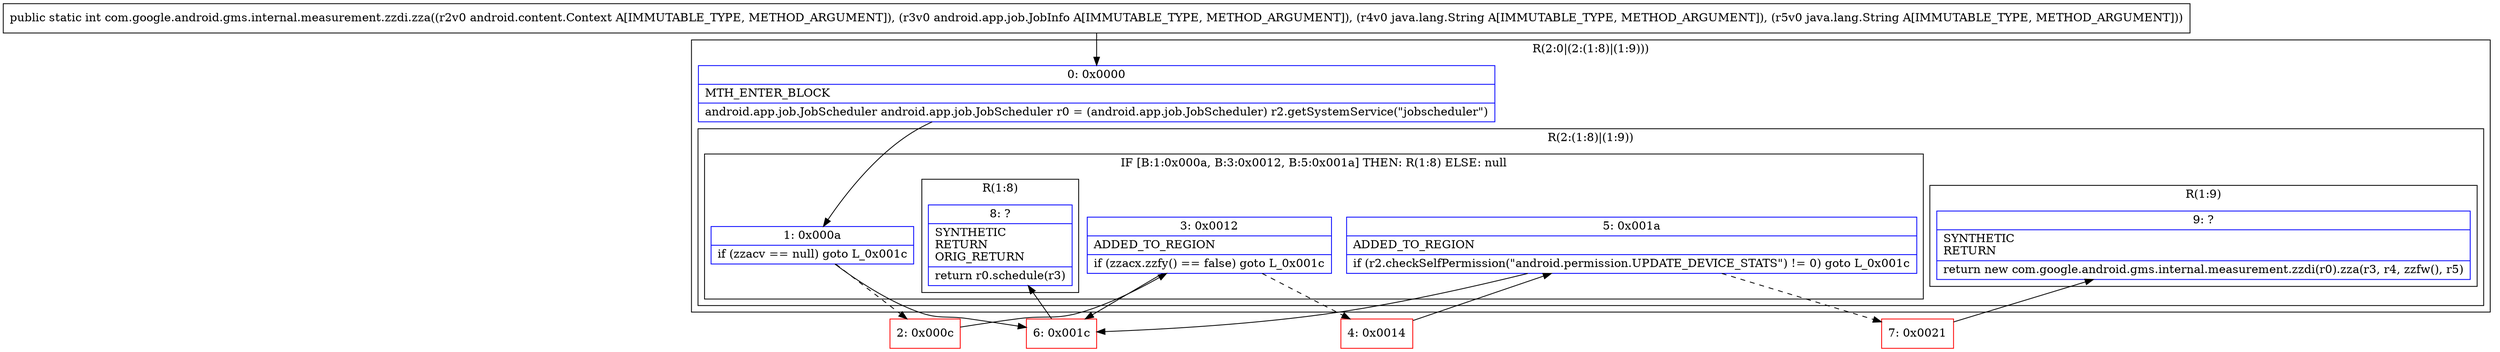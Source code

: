 digraph "CFG forcom.google.android.gms.internal.measurement.zzdi.zza(Landroid\/content\/Context;Landroid\/app\/job\/JobInfo;Ljava\/lang\/String;Ljava\/lang\/String;)I" {
subgraph cluster_Region_1648757124 {
label = "R(2:0|(2:(1:8)|(1:9)))";
node [shape=record,color=blue];
Node_0 [shape=record,label="{0\:\ 0x0000|MTH_ENTER_BLOCK\l|android.app.job.JobScheduler android.app.job.JobScheduler r0 = (android.app.job.JobScheduler) r2.getSystemService(\"jobscheduler\")\l}"];
subgraph cluster_Region_1959460732 {
label = "R(2:(1:8)|(1:9))";
node [shape=record,color=blue];
subgraph cluster_IfRegion_2012498057 {
label = "IF [B:1:0x000a, B:3:0x0012, B:5:0x001a] THEN: R(1:8) ELSE: null";
node [shape=record,color=blue];
Node_1 [shape=record,label="{1\:\ 0x000a|if (zzacv == null) goto L_0x001c\l}"];
Node_3 [shape=record,label="{3\:\ 0x0012|ADDED_TO_REGION\l|if (zzacx.zzfy() == false) goto L_0x001c\l}"];
Node_5 [shape=record,label="{5\:\ 0x001a|ADDED_TO_REGION\l|if (r2.checkSelfPermission(\"android.permission.UPDATE_DEVICE_STATS\") != 0) goto L_0x001c\l}"];
subgraph cluster_Region_777174287 {
label = "R(1:8)";
node [shape=record,color=blue];
Node_8 [shape=record,label="{8\:\ ?|SYNTHETIC\lRETURN\lORIG_RETURN\l|return r0.schedule(r3)\l}"];
}
}
subgraph cluster_Region_2099661730 {
label = "R(1:9)";
node [shape=record,color=blue];
Node_9 [shape=record,label="{9\:\ ?|SYNTHETIC\lRETURN\l|return new com.google.android.gms.internal.measurement.zzdi(r0).zza(r3, r4, zzfw(), r5)\l}"];
}
}
}
Node_2 [shape=record,color=red,label="{2\:\ 0x000c}"];
Node_4 [shape=record,color=red,label="{4\:\ 0x0014}"];
Node_6 [shape=record,color=red,label="{6\:\ 0x001c}"];
Node_7 [shape=record,color=red,label="{7\:\ 0x0021}"];
MethodNode[shape=record,label="{public static int com.google.android.gms.internal.measurement.zzdi.zza((r2v0 android.content.Context A[IMMUTABLE_TYPE, METHOD_ARGUMENT]), (r3v0 android.app.job.JobInfo A[IMMUTABLE_TYPE, METHOD_ARGUMENT]), (r4v0 java.lang.String A[IMMUTABLE_TYPE, METHOD_ARGUMENT]), (r5v0 java.lang.String A[IMMUTABLE_TYPE, METHOD_ARGUMENT])) }"];
MethodNode -> Node_0;
Node_0 -> Node_1;
Node_1 -> Node_2[style=dashed];
Node_1 -> Node_6;
Node_3 -> Node_4[style=dashed];
Node_3 -> Node_6;
Node_5 -> Node_6;
Node_5 -> Node_7[style=dashed];
Node_2 -> Node_3;
Node_4 -> Node_5;
Node_6 -> Node_8;
Node_7 -> Node_9;
}

